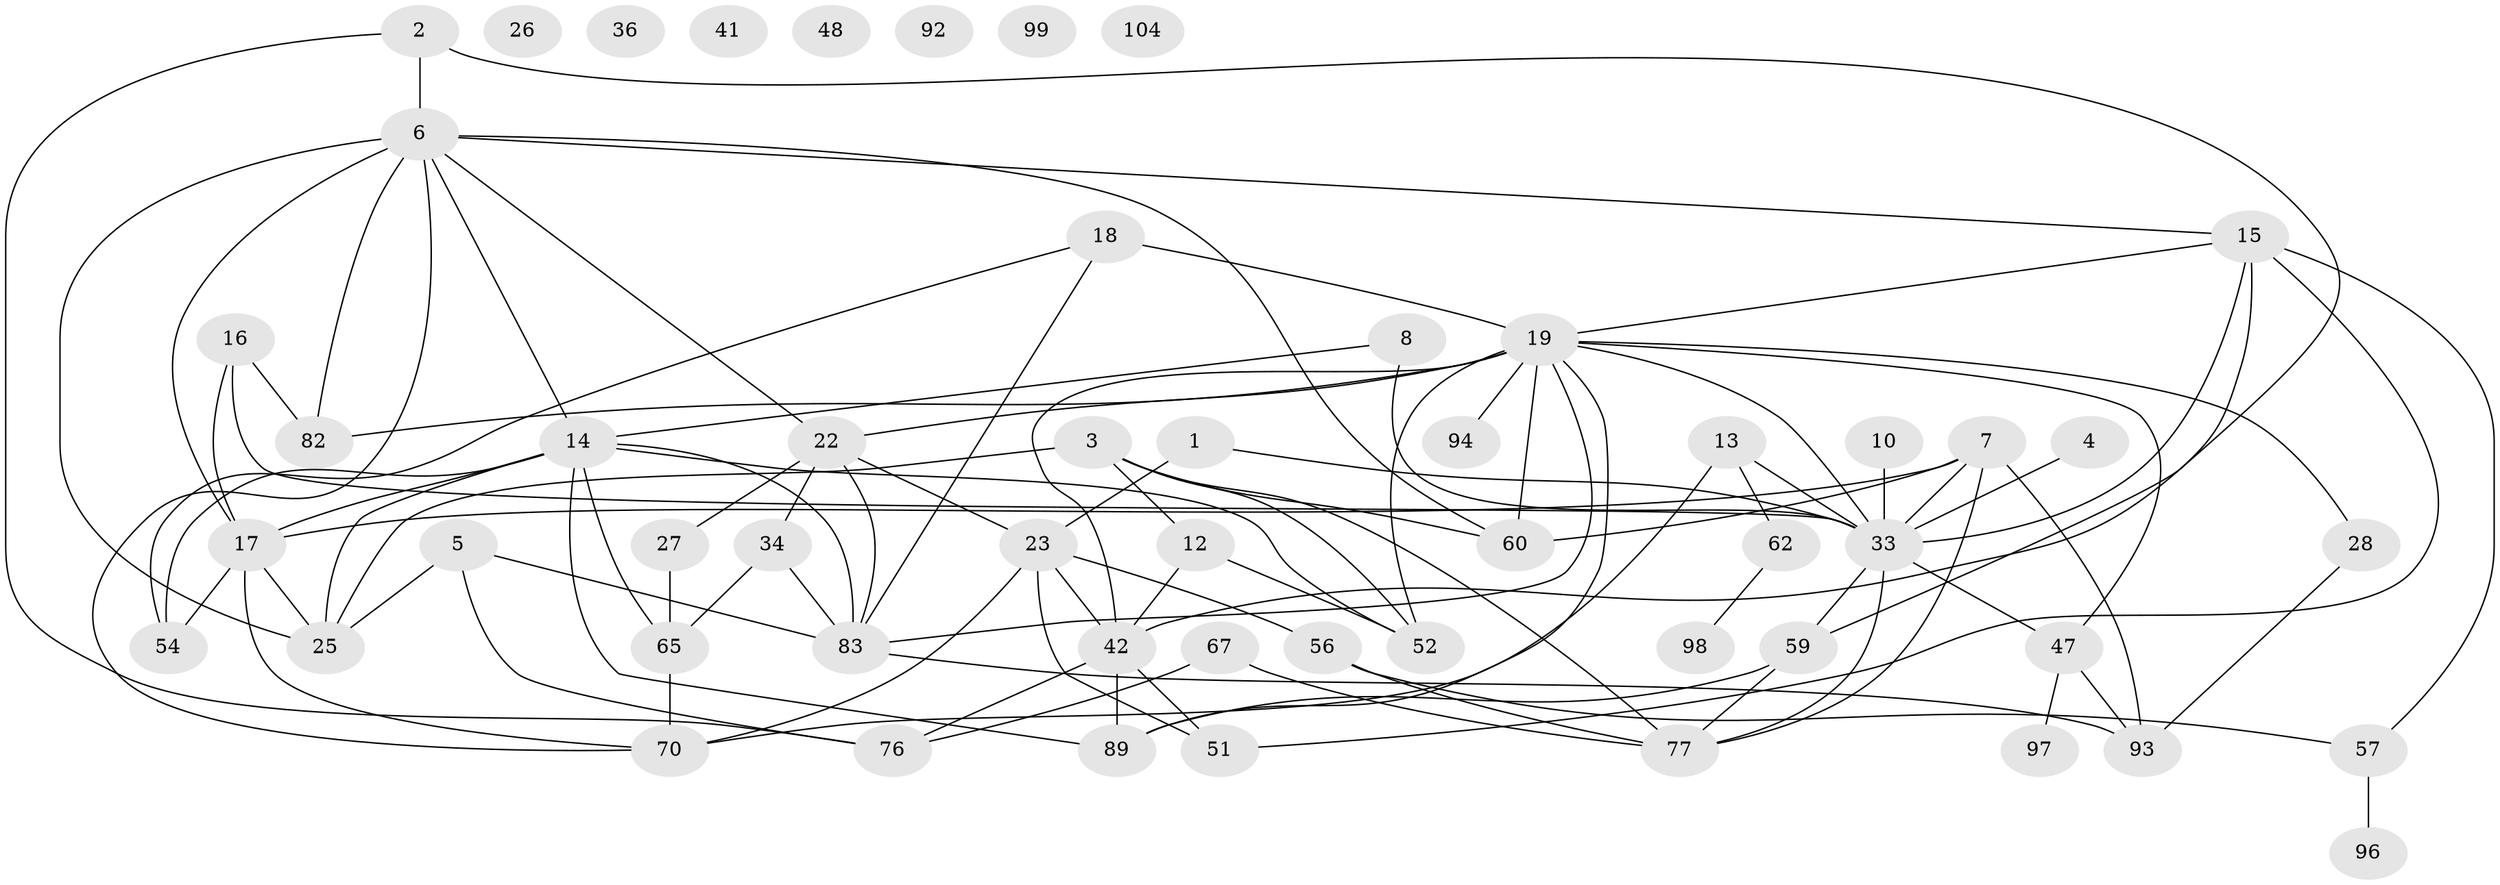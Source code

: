 // original degree distribution, {2: 0.23853211009174313, 3: 0.2018348623853211, 1: 0.11926605504587157, 4: 0.23853211009174313, 6: 0.045871559633027525, 5: 0.07339449541284404, 0: 0.06422018348623854, 7: 0.009174311926605505, 8: 0.009174311926605505}
// Generated by graph-tools (version 1.1) at 2025/12/03/09/25 04:12:58]
// undirected, 54 vertices, 97 edges
graph export_dot {
graph [start="1"]
  node [color=gray90,style=filled];
  1;
  2 [super="+69"];
  3 [super="+58+11"];
  4;
  5;
  6 [super="+43+90"];
  7 [super="+9"];
  8 [super="+66+61"];
  10 [super="+35"];
  12 [super="+80+109"];
  13 [super="+68+40"];
  14 [super="+32+31+78"];
  15 [super="+20+85"];
  16;
  17 [super="+37"];
  18 [super="+39+38"];
  19 [super="+50+44"];
  22 [super="+75+88+30"];
  23 [super="+81"];
  25 [super="+55+91+53"];
  26;
  27 [super="+63"];
  28;
  33 [super="+46+73+45"];
  34 [super="+64"];
  36;
  41;
  42 [super="+49"];
  47 [super="+108+87"];
  48;
  51 [super="+79"];
  52 [super="+95"];
  54;
  56;
  57 [super="+74"];
  59 [super="+72"];
  60;
  62;
  65 [super="+105"];
  67;
  70;
  76;
  77;
  82;
  83 [super="+86"];
  89;
  92;
  93;
  94;
  96;
  97;
  98;
  99;
  104;
  1 -- 33;
  1 -- 23;
  2 -- 6;
  2 -- 42;
  2 -- 76;
  3 -- 12 [weight=2];
  3 -- 60;
  3 -- 25;
  3 -- 77;
  3 -- 52;
  4 -- 33;
  5 -- 76;
  5 -- 83;
  5 -- 25;
  6 -- 60;
  6 -- 70;
  6 -- 17;
  6 -- 14;
  6 -- 15;
  6 -- 82;
  6 -- 25;
  6 -- 22;
  7 -- 77;
  7 -- 33;
  7 -- 17 [weight=3];
  7 -- 60;
  7 -- 93;
  8 -- 14;
  8 -- 33;
  10 -- 33;
  12 -- 42;
  12 -- 52;
  13 -- 70;
  13 -- 33;
  13 -- 62;
  14 -- 65;
  14 -- 17;
  14 -- 83 [weight=2];
  14 -- 54;
  14 -- 89;
  14 -- 25;
  14 -- 52;
  15 -- 33;
  15 -- 59;
  15 -- 57;
  15 -- 51;
  15 -- 19;
  16 -- 82;
  16 -- 33;
  16 -- 17;
  17 -- 70;
  17 -- 54;
  17 -- 25;
  18 -- 83;
  18 -- 54;
  18 -- 19 [weight=2];
  19 -- 42;
  19 -- 82;
  19 -- 94;
  19 -- 89;
  19 -- 60 [weight=2];
  19 -- 33;
  19 -- 28;
  19 -- 83;
  19 -- 52;
  19 -- 47;
  19 -- 22;
  22 -- 27;
  22 -- 83;
  22 -- 23;
  22 -- 34;
  23 -- 51;
  23 -- 56;
  23 -- 70;
  23 -- 42;
  27 -- 65;
  28 -- 93;
  33 -- 77;
  33 -- 59;
  33 -- 47 [weight=2];
  34 -- 65;
  34 -- 83 [weight=2];
  42 -- 51;
  42 -- 89;
  42 -- 76;
  47 -- 93;
  47 -- 97;
  56 -- 57;
  56 -- 77;
  57 -- 96;
  59 -- 77;
  59 -- 89;
  62 -- 98;
  65 -- 70;
  67 -- 76;
  67 -- 77;
  83 -- 93;
}
